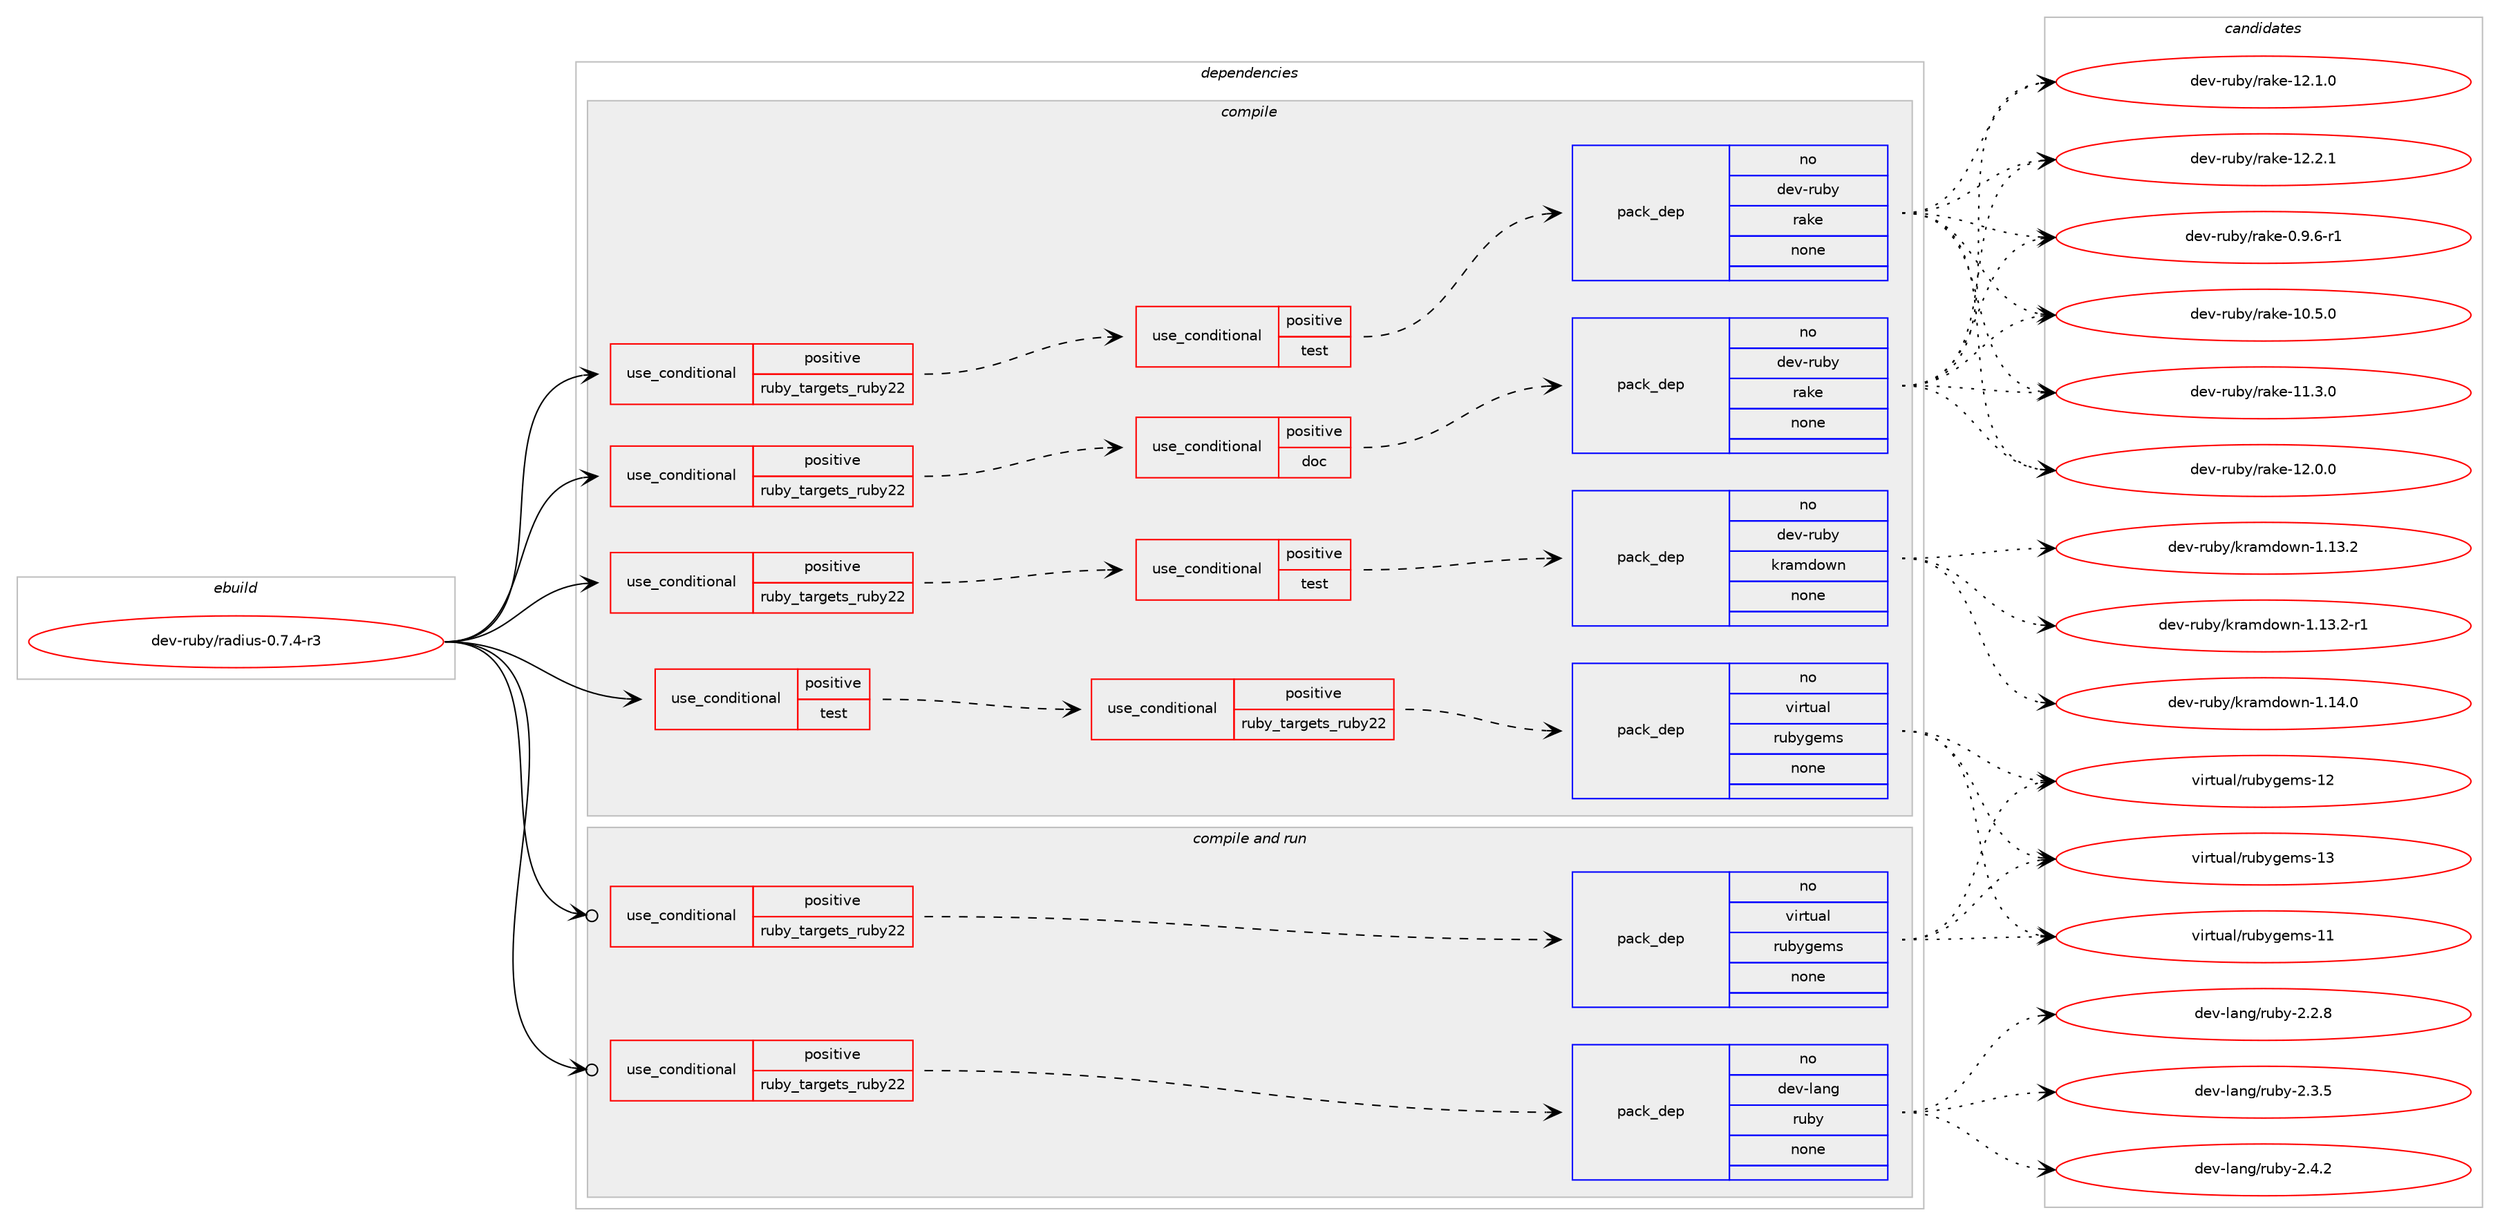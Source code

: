 digraph prolog {

# *************
# Graph options
# *************

newrank=true;
concentrate=true;
compound=true;
graph [rankdir=LR,fontname=Helvetica,fontsize=10,ranksep=1.5];#, ranksep=2.5, nodesep=0.2];
edge  [arrowhead=vee];
node  [fontname=Helvetica,fontsize=10];

# **********
# The ebuild
# **********

subgraph cluster_leftcol {
color=gray;
rank=same;
label=<<i>ebuild</i>>;
id [label="dev-ruby/radius-0.7.4-r3", color=red, width=4, href="../dev-ruby/radius-0.7.4-r3.svg"];
}

# ****************
# The dependencies
# ****************

subgraph cluster_midcol {
color=gray;
label=<<i>dependencies</i>>;
subgraph cluster_compile {
fillcolor="#eeeeee";
style=filled;
label=<<i>compile</i>>;
subgraph cond66391 {
dependency256452 [label=<<TABLE BORDER="0" CELLBORDER="1" CELLSPACING="0" CELLPADDING="4"><TR><TD ROWSPAN="3" CELLPADDING="10">use_conditional</TD></TR><TR><TD>positive</TD></TR><TR><TD>ruby_targets_ruby22</TD></TR></TABLE>>, shape=none, color=red];
subgraph cond66392 {
dependency256453 [label=<<TABLE BORDER="0" CELLBORDER="1" CELLSPACING="0" CELLPADDING="4"><TR><TD ROWSPAN="3" CELLPADDING="10">use_conditional</TD></TR><TR><TD>positive</TD></TR><TR><TD>doc</TD></TR></TABLE>>, shape=none, color=red];
subgraph pack185947 {
dependency256454 [label=<<TABLE BORDER="0" CELLBORDER="1" CELLSPACING="0" CELLPADDING="4" WIDTH="220"><TR><TD ROWSPAN="6" CELLPADDING="30">pack_dep</TD></TR><TR><TD WIDTH="110">no</TD></TR><TR><TD>dev-ruby</TD></TR><TR><TD>rake</TD></TR><TR><TD>none</TD></TR><TR><TD></TD></TR></TABLE>>, shape=none, color=blue];
}
dependency256453:e -> dependency256454:w [weight=20,style="dashed",arrowhead="vee"];
}
dependency256452:e -> dependency256453:w [weight=20,style="dashed",arrowhead="vee"];
}
id:e -> dependency256452:w [weight=20,style="solid",arrowhead="vee"];
subgraph cond66393 {
dependency256455 [label=<<TABLE BORDER="0" CELLBORDER="1" CELLSPACING="0" CELLPADDING="4"><TR><TD ROWSPAN="3" CELLPADDING="10">use_conditional</TD></TR><TR><TD>positive</TD></TR><TR><TD>ruby_targets_ruby22</TD></TR></TABLE>>, shape=none, color=red];
subgraph cond66394 {
dependency256456 [label=<<TABLE BORDER="0" CELLBORDER="1" CELLSPACING="0" CELLPADDING="4"><TR><TD ROWSPAN="3" CELLPADDING="10">use_conditional</TD></TR><TR><TD>positive</TD></TR><TR><TD>test</TD></TR></TABLE>>, shape=none, color=red];
subgraph pack185948 {
dependency256457 [label=<<TABLE BORDER="0" CELLBORDER="1" CELLSPACING="0" CELLPADDING="4" WIDTH="220"><TR><TD ROWSPAN="6" CELLPADDING="30">pack_dep</TD></TR><TR><TD WIDTH="110">no</TD></TR><TR><TD>dev-ruby</TD></TR><TR><TD>kramdown</TD></TR><TR><TD>none</TD></TR><TR><TD></TD></TR></TABLE>>, shape=none, color=blue];
}
dependency256456:e -> dependency256457:w [weight=20,style="dashed",arrowhead="vee"];
}
dependency256455:e -> dependency256456:w [weight=20,style="dashed",arrowhead="vee"];
}
id:e -> dependency256455:w [weight=20,style="solid",arrowhead="vee"];
subgraph cond66395 {
dependency256458 [label=<<TABLE BORDER="0" CELLBORDER="1" CELLSPACING="0" CELLPADDING="4"><TR><TD ROWSPAN="3" CELLPADDING="10">use_conditional</TD></TR><TR><TD>positive</TD></TR><TR><TD>ruby_targets_ruby22</TD></TR></TABLE>>, shape=none, color=red];
subgraph cond66396 {
dependency256459 [label=<<TABLE BORDER="0" CELLBORDER="1" CELLSPACING="0" CELLPADDING="4"><TR><TD ROWSPAN="3" CELLPADDING="10">use_conditional</TD></TR><TR><TD>positive</TD></TR><TR><TD>test</TD></TR></TABLE>>, shape=none, color=red];
subgraph pack185949 {
dependency256460 [label=<<TABLE BORDER="0" CELLBORDER="1" CELLSPACING="0" CELLPADDING="4" WIDTH="220"><TR><TD ROWSPAN="6" CELLPADDING="30">pack_dep</TD></TR><TR><TD WIDTH="110">no</TD></TR><TR><TD>dev-ruby</TD></TR><TR><TD>rake</TD></TR><TR><TD>none</TD></TR><TR><TD></TD></TR></TABLE>>, shape=none, color=blue];
}
dependency256459:e -> dependency256460:w [weight=20,style="dashed",arrowhead="vee"];
}
dependency256458:e -> dependency256459:w [weight=20,style="dashed",arrowhead="vee"];
}
id:e -> dependency256458:w [weight=20,style="solid",arrowhead="vee"];
subgraph cond66397 {
dependency256461 [label=<<TABLE BORDER="0" CELLBORDER="1" CELLSPACING="0" CELLPADDING="4"><TR><TD ROWSPAN="3" CELLPADDING="10">use_conditional</TD></TR><TR><TD>positive</TD></TR><TR><TD>test</TD></TR></TABLE>>, shape=none, color=red];
subgraph cond66398 {
dependency256462 [label=<<TABLE BORDER="0" CELLBORDER="1" CELLSPACING="0" CELLPADDING="4"><TR><TD ROWSPAN="3" CELLPADDING="10">use_conditional</TD></TR><TR><TD>positive</TD></TR><TR><TD>ruby_targets_ruby22</TD></TR></TABLE>>, shape=none, color=red];
subgraph pack185950 {
dependency256463 [label=<<TABLE BORDER="0" CELLBORDER="1" CELLSPACING="0" CELLPADDING="4" WIDTH="220"><TR><TD ROWSPAN="6" CELLPADDING="30">pack_dep</TD></TR><TR><TD WIDTH="110">no</TD></TR><TR><TD>virtual</TD></TR><TR><TD>rubygems</TD></TR><TR><TD>none</TD></TR><TR><TD></TD></TR></TABLE>>, shape=none, color=blue];
}
dependency256462:e -> dependency256463:w [weight=20,style="dashed",arrowhead="vee"];
}
dependency256461:e -> dependency256462:w [weight=20,style="dashed",arrowhead="vee"];
}
id:e -> dependency256461:w [weight=20,style="solid",arrowhead="vee"];
}
subgraph cluster_compileandrun {
fillcolor="#eeeeee";
style=filled;
label=<<i>compile and run</i>>;
subgraph cond66399 {
dependency256464 [label=<<TABLE BORDER="0" CELLBORDER="1" CELLSPACING="0" CELLPADDING="4"><TR><TD ROWSPAN="3" CELLPADDING="10">use_conditional</TD></TR><TR><TD>positive</TD></TR><TR><TD>ruby_targets_ruby22</TD></TR></TABLE>>, shape=none, color=red];
subgraph pack185951 {
dependency256465 [label=<<TABLE BORDER="0" CELLBORDER="1" CELLSPACING="0" CELLPADDING="4" WIDTH="220"><TR><TD ROWSPAN="6" CELLPADDING="30">pack_dep</TD></TR><TR><TD WIDTH="110">no</TD></TR><TR><TD>dev-lang</TD></TR><TR><TD>ruby</TD></TR><TR><TD>none</TD></TR><TR><TD></TD></TR></TABLE>>, shape=none, color=blue];
}
dependency256464:e -> dependency256465:w [weight=20,style="dashed",arrowhead="vee"];
}
id:e -> dependency256464:w [weight=20,style="solid",arrowhead="odotvee"];
subgraph cond66400 {
dependency256466 [label=<<TABLE BORDER="0" CELLBORDER="1" CELLSPACING="0" CELLPADDING="4"><TR><TD ROWSPAN="3" CELLPADDING="10">use_conditional</TD></TR><TR><TD>positive</TD></TR><TR><TD>ruby_targets_ruby22</TD></TR></TABLE>>, shape=none, color=red];
subgraph pack185952 {
dependency256467 [label=<<TABLE BORDER="0" CELLBORDER="1" CELLSPACING="0" CELLPADDING="4" WIDTH="220"><TR><TD ROWSPAN="6" CELLPADDING="30">pack_dep</TD></TR><TR><TD WIDTH="110">no</TD></TR><TR><TD>virtual</TD></TR><TR><TD>rubygems</TD></TR><TR><TD>none</TD></TR><TR><TD></TD></TR></TABLE>>, shape=none, color=blue];
}
dependency256466:e -> dependency256467:w [weight=20,style="dashed",arrowhead="vee"];
}
id:e -> dependency256466:w [weight=20,style="solid",arrowhead="odotvee"];
}
subgraph cluster_run {
fillcolor="#eeeeee";
style=filled;
label=<<i>run</i>>;
}
}

# **************
# The candidates
# **************

subgraph cluster_choices {
rank=same;
color=gray;
label=<<i>candidates</i>>;

subgraph choice185947 {
color=black;
nodesep=1;
choice100101118451141179812147114971071014548465746544511449 [label="dev-ruby/rake-0.9.6-r1", color=red, width=4,href="../dev-ruby/rake-0.9.6-r1.svg"];
choice1001011184511411798121471149710710145494846534648 [label="dev-ruby/rake-10.5.0", color=red, width=4,href="../dev-ruby/rake-10.5.0.svg"];
choice1001011184511411798121471149710710145494946514648 [label="dev-ruby/rake-11.3.0", color=red, width=4,href="../dev-ruby/rake-11.3.0.svg"];
choice1001011184511411798121471149710710145495046484648 [label="dev-ruby/rake-12.0.0", color=red, width=4,href="../dev-ruby/rake-12.0.0.svg"];
choice1001011184511411798121471149710710145495046494648 [label="dev-ruby/rake-12.1.0", color=red, width=4,href="../dev-ruby/rake-12.1.0.svg"];
choice1001011184511411798121471149710710145495046504649 [label="dev-ruby/rake-12.2.1", color=red, width=4,href="../dev-ruby/rake-12.2.1.svg"];
dependency256454:e -> choice100101118451141179812147114971071014548465746544511449:w [style=dotted,weight="100"];
dependency256454:e -> choice1001011184511411798121471149710710145494846534648:w [style=dotted,weight="100"];
dependency256454:e -> choice1001011184511411798121471149710710145494946514648:w [style=dotted,weight="100"];
dependency256454:e -> choice1001011184511411798121471149710710145495046484648:w [style=dotted,weight="100"];
dependency256454:e -> choice1001011184511411798121471149710710145495046494648:w [style=dotted,weight="100"];
dependency256454:e -> choice1001011184511411798121471149710710145495046504649:w [style=dotted,weight="100"];
}
subgraph choice185948 {
color=black;
nodesep=1;
choice1001011184511411798121471071149710910011111911045494649514650 [label="dev-ruby/kramdown-1.13.2", color=red, width=4,href="../dev-ruby/kramdown-1.13.2.svg"];
choice10010111845114117981214710711497109100111119110454946495146504511449 [label="dev-ruby/kramdown-1.13.2-r1", color=red, width=4,href="../dev-ruby/kramdown-1.13.2-r1.svg"];
choice1001011184511411798121471071149710910011111911045494649524648 [label="dev-ruby/kramdown-1.14.0", color=red, width=4,href="../dev-ruby/kramdown-1.14.0.svg"];
dependency256457:e -> choice1001011184511411798121471071149710910011111911045494649514650:w [style=dotted,weight="100"];
dependency256457:e -> choice10010111845114117981214710711497109100111119110454946495146504511449:w [style=dotted,weight="100"];
dependency256457:e -> choice1001011184511411798121471071149710910011111911045494649524648:w [style=dotted,weight="100"];
}
subgraph choice185949 {
color=black;
nodesep=1;
choice100101118451141179812147114971071014548465746544511449 [label="dev-ruby/rake-0.9.6-r1", color=red, width=4,href="../dev-ruby/rake-0.9.6-r1.svg"];
choice1001011184511411798121471149710710145494846534648 [label="dev-ruby/rake-10.5.0", color=red, width=4,href="../dev-ruby/rake-10.5.0.svg"];
choice1001011184511411798121471149710710145494946514648 [label="dev-ruby/rake-11.3.0", color=red, width=4,href="../dev-ruby/rake-11.3.0.svg"];
choice1001011184511411798121471149710710145495046484648 [label="dev-ruby/rake-12.0.0", color=red, width=4,href="../dev-ruby/rake-12.0.0.svg"];
choice1001011184511411798121471149710710145495046494648 [label="dev-ruby/rake-12.1.0", color=red, width=4,href="../dev-ruby/rake-12.1.0.svg"];
choice1001011184511411798121471149710710145495046504649 [label="dev-ruby/rake-12.2.1", color=red, width=4,href="../dev-ruby/rake-12.2.1.svg"];
dependency256460:e -> choice100101118451141179812147114971071014548465746544511449:w [style=dotted,weight="100"];
dependency256460:e -> choice1001011184511411798121471149710710145494846534648:w [style=dotted,weight="100"];
dependency256460:e -> choice1001011184511411798121471149710710145494946514648:w [style=dotted,weight="100"];
dependency256460:e -> choice1001011184511411798121471149710710145495046484648:w [style=dotted,weight="100"];
dependency256460:e -> choice1001011184511411798121471149710710145495046494648:w [style=dotted,weight="100"];
dependency256460:e -> choice1001011184511411798121471149710710145495046504649:w [style=dotted,weight="100"];
}
subgraph choice185950 {
color=black;
nodesep=1;
choice118105114116117971084711411798121103101109115454949 [label="virtual/rubygems-11", color=red, width=4,href="../virtual/rubygems-11.svg"];
choice118105114116117971084711411798121103101109115454950 [label="virtual/rubygems-12", color=red, width=4,href="../virtual/rubygems-12.svg"];
choice118105114116117971084711411798121103101109115454951 [label="virtual/rubygems-13", color=red, width=4,href="../virtual/rubygems-13.svg"];
dependency256463:e -> choice118105114116117971084711411798121103101109115454949:w [style=dotted,weight="100"];
dependency256463:e -> choice118105114116117971084711411798121103101109115454950:w [style=dotted,weight="100"];
dependency256463:e -> choice118105114116117971084711411798121103101109115454951:w [style=dotted,weight="100"];
}
subgraph choice185951 {
color=black;
nodesep=1;
choice10010111845108971101034711411798121455046504656 [label="dev-lang/ruby-2.2.8", color=red, width=4,href="../dev-lang/ruby-2.2.8.svg"];
choice10010111845108971101034711411798121455046514653 [label="dev-lang/ruby-2.3.5", color=red, width=4,href="../dev-lang/ruby-2.3.5.svg"];
choice10010111845108971101034711411798121455046524650 [label="dev-lang/ruby-2.4.2", color=red, width=4,href="../dev-lang/ruby-2.4.2.svg"];
dependency256465:e -> choice10010111845108971101034711411798121455046504656:w [style=dotted,weight="100"];
dependency256465:e -> choice10010111845108971101034711411798121455046514653:w [style=dotted,weight="100"];
dependency256465:e -> choice10010111845108971101034711411798121455046524650:w [style=dotted,weight="100"];
}
subgraph choice185952 {
color=black;
nodesep=1;
choice118105114116117971084711411798121103101109115454949 [label="virtual/rubygems-11", color=red, width=4,href="../virtual/rubygems-11.svg"];
choice118105114116117971084711411798121103101109115454950 [label="virtual/rubygems-12", color=red, width=4,href="../virtual/rubygems-12.svg"];
choice118105114116117971084711411798121103101109115454951 [label="virtual/rubygems-13", color=red, width=4,href="../virtual/rubygems-13.svg"];
dependency256467:e -> choice118105114116117971084711411798121103101109115454949:w [style=dotted,weight="100"];
dependency256467:e -> choice118105114116117971084711411798121103101109115454950:w [style=dotted,weight="100"];
dependency256467:e -> choice118105114116117971084711411798121103101109115454951:w [style=dotted,weight="100"];
}
}

}
